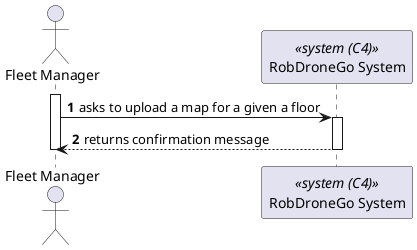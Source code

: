 @startuml process-view
autonumber

actor FM as "Fleet Manager"
participant SYS as "RobDroneGo System" <<system (C4)>>

activate FM

FM -> SYS : asks to upload a map for a given a floor
activate SYS

FM <-- SYS : returns confirmation message
deactivate SYS

deactivate FM

@enduml
